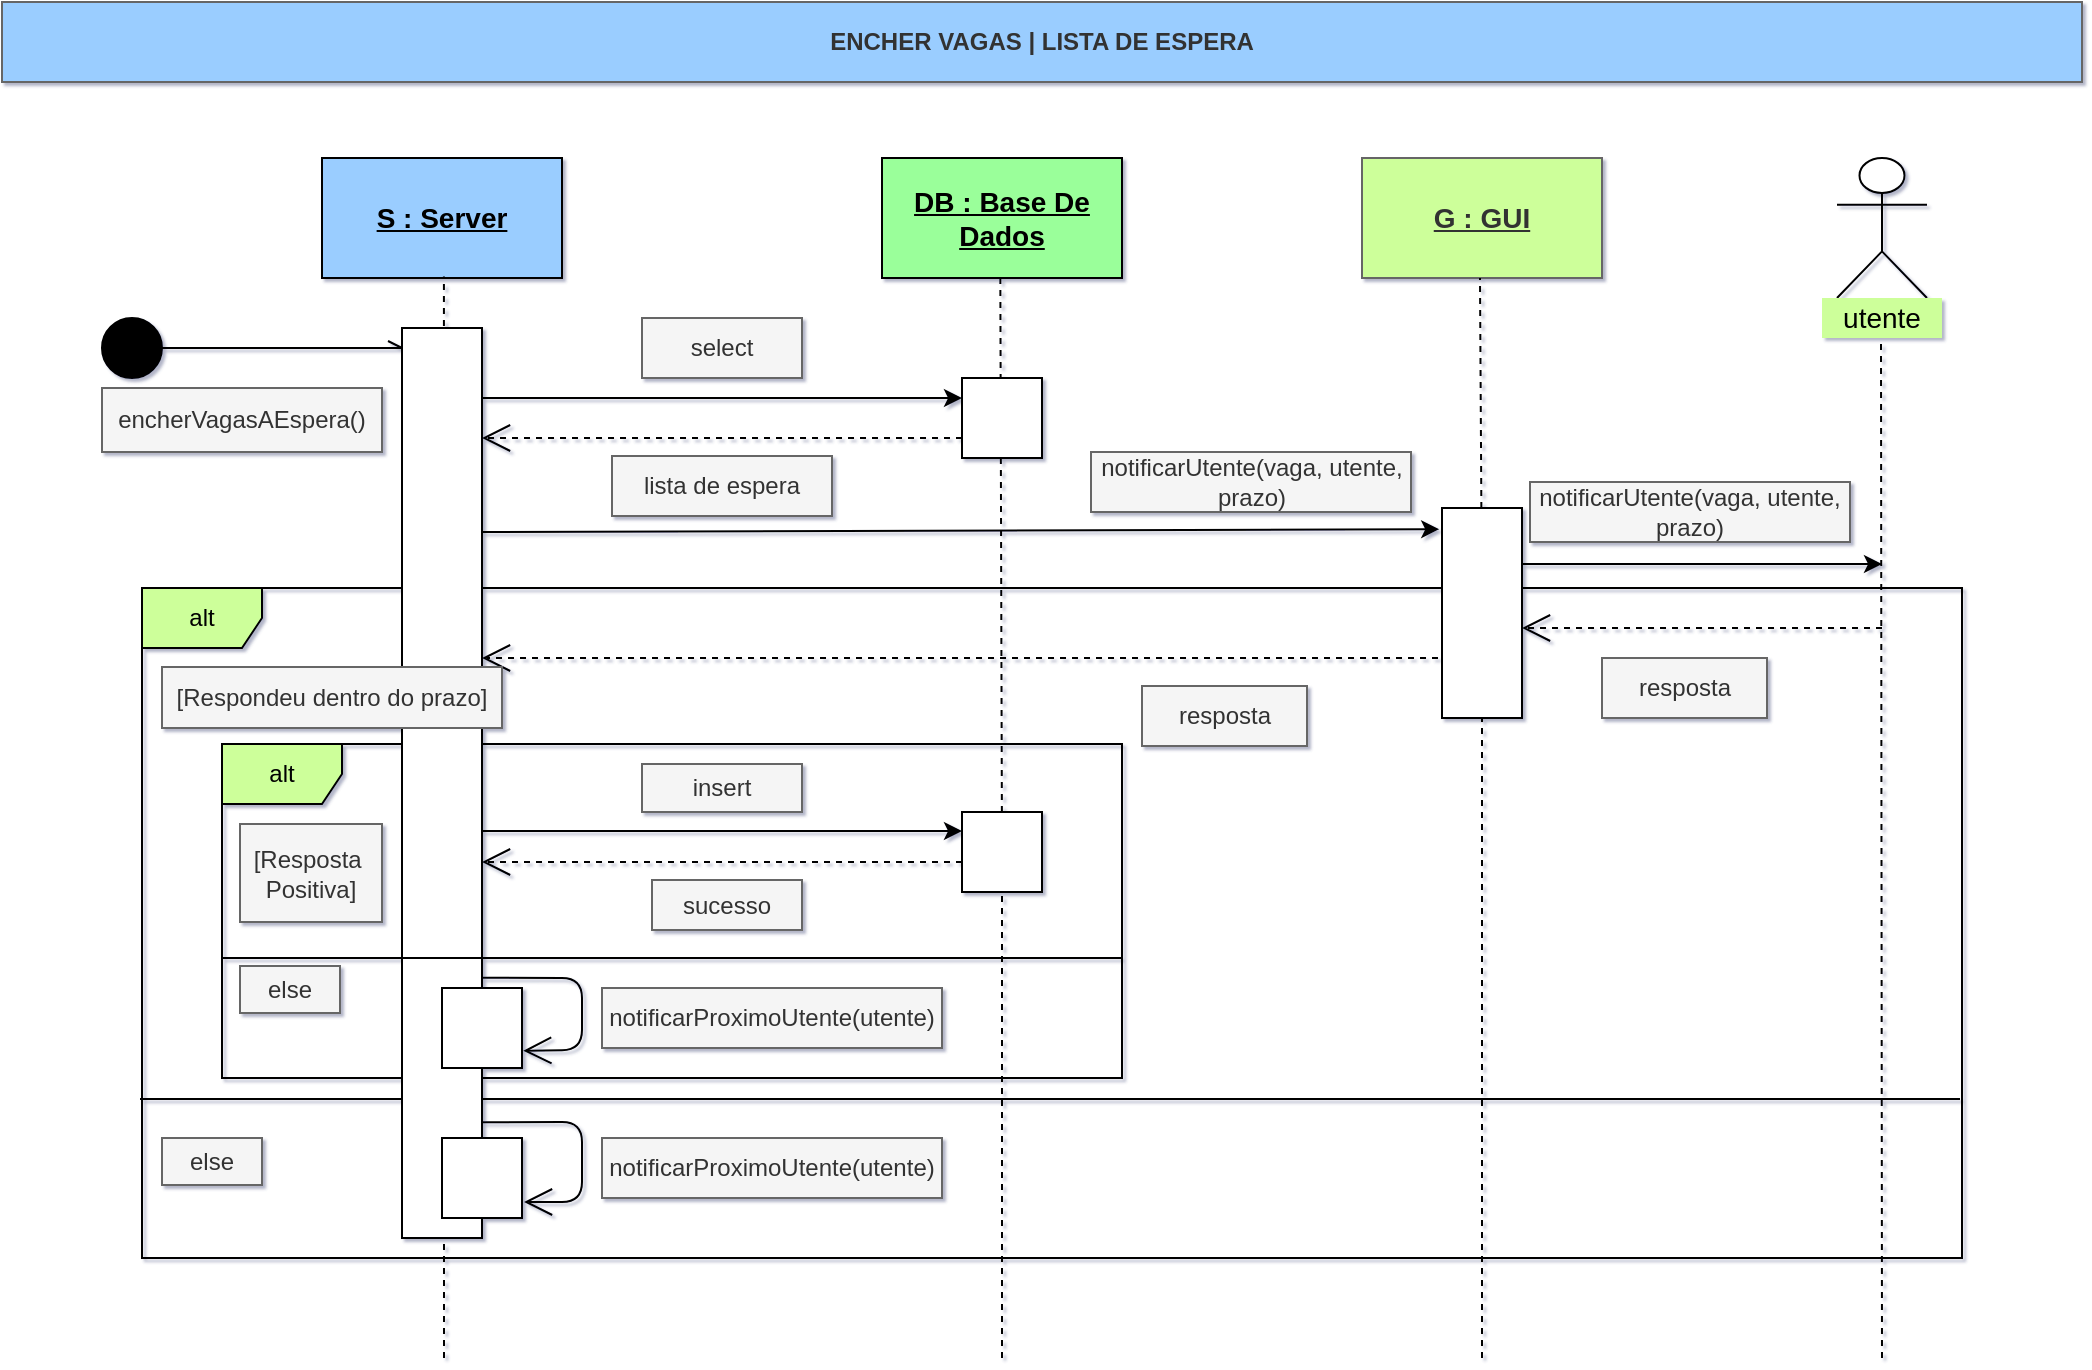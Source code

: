 <mxfile version="14.2.7" type="device"><diagram id="AsH_5SjAXSJHShSrWKoF" name="Page-1"><mxGraphModel dx="2207" dy="491" grid="1" gridSize="10" guides="1" tooltips="1" connect="0" arrows="1" fold="1" page="1" pageScale="1" pageWidth="1169" pageHeight="827" math="0" shadow="1"><root><mxCell id="0"/><mxCell id="1" parent="0"/><mxCell id="z1A5F202B353BqD62EE--32" value="alt" style="shape=umlFrame;whiteSpace=wrap;html=1;strokeColor=#000000;fillColor=#CDFF9A;" vertex="1" parent="1"><mxGeometry x="30" y="335" width="910" height="335" as="geometry"/></mxCell><mxCell id="z1A5F202B353BqD62EE--34" value="" style="line;strokeWidth=1;fillColor=none;align=left;verticalAlign=middle;spacingTop=-1;spacingLeft=3;spacingRight=3;rotatable=0;labelPosition=right;points=[];portConstraint=eastwest;" vertex="1" parent="1"><mxGeometry x="29" y="586.5" width="910" height="8" as="geometry"/></mxCell><mxCell id="z1A5F202B353BqD62EE--47" value="alt" style="shape=umlFrame;whiteSpace=wrap;html=1;strokeColor=#000000;fillColor=#CDFF9A;" vertex="1" parent="1"><mxGeometry x="70" y="413" width="450" height="167" as="geometry"/></mxCell><mxCell id="yt4L-jeNNCaIfQfXymkX-6" value="&lt;b&gt;ENCHER VAGAS | LISTA DE ESPERA&lt;/b&gt;" style="text;html=1;align=center;verticalAlign=middle;whiteSpace=wrap;rounded=0;strokeColor=#666666;fontColor=#333333;fillColor=#9ACDFF;" parent="1" vertex="1"><mxGeometry x="-40" y="42" width="1040" height="40" as="geometry"/></mxCell><mxCell id="tvffZK_oMYYl_4dd8lyw-10" value="&lt;font style=&quot;font-size: 14px&quot;&gt;&lt;u&gt;&lt;b&gt;G : GUI&lt;/b&gt;&lt;/u&gt;&lt;/font&gt;" style="rounded=0;whiteSpace=wrap;html=1;strokeColor=#666666;fontColor=#333333;fillColor=#CDFF9A;" parent="1" vertex="1"><mxGeometry x="640" y="120" width="120" height="60" as="geometry"/></mxCell><mxCell id="W52ST7gWvC9Ii1twbOVq-111" value="" style="endArrow=none;dashed=1;html=1;rounded=1;" parent="1" edge="1" source="z1A5F202B353BqD62EE--25"><mxGeometry width="50" height="50" relative="1" as="geometry"><mxPoint x="459" y="680" as="sourcePoint"/><mxPoint x="459.17" y="180" as="targetPoint"/></mxGeometry></mxCell><mxCell id="W52ST7gWvC9Ii1twbOVq-112" value="" style="endArrow=none;dashed=1;html=1;rounded=1;" parent="1" edge="1" source="z1A5F202B353BqD62EE--27"><mxGeometry width="50" height="50" relative="1" as="geometry"><mxPoint x="699" y="680" as="sourcePoint"/><mxPoint x="699" y="180" as="targetPoint"/></mxGeometry></mxCell><mxCell id="krT9wMDKRIHP58INxjv6-1" value="" style="shape=umlActor;verticalLabelPosition=bottom;verticalAlign=top;html=1;outlineConnect=0;" parent="1" vertex="1"><mxGeometry x="877.5" y="120" width="45" height="70" as="geometry"/></mxCell><mxCell id="Ow26kKRDhqm6Q-N4zCQ5-1" value="&lt;font style=&quot;font-size: 14px&quot;&gt;&lt;b&gt;&lt;u&gt;S : Server&lt;/u&gt;&lt;/b&gt;&lt;/font&gt;" style="rounded=0;whiteSpace=wrap;html=1;fillColor=#9ACDFF;" parent="1" vertex="1"><mxGeometry x="120" y="120" width="120" height="60" as="geometry"/></mxCell><mxCell id="Ow26kKRDhqm6Q-N4zCQ5-2" value="&lt;span style=&quot;font-size: 14px&quot;&gt;&lt;b&gt;&lt;u&gt;DB : Base De Dados&lt;/u&gt;&lt;/b&gt;&lt;/span&gt;" style="rounded=0;whiteSpace=wrap;html=1;fillColor=#9AFF9A;" parent="1" vertex="1"><mxGeometry x="400" y="120" width="120" height="60" as="geometry"/></mxCell><mxCell id="tvffZK_oMYYl_4dd8lyw-6" value="&lt;font style=&quot;font-size: 14px&quot;&gt;utente&lt;/font&gt;" style="text;html=1;align=center;verticalAlign=middle;whiteSpace=wrap;rounded=0;fillColor=#CDFF9A;" parent="1" vertex="1"><mxGeometry x="870" y="190" width="60" height="20" as="geometry"/></mxCell><mxCell id="z1A5F202B353BqD62EE--2" value="" style="endArrow=none;dashed=1;html=1;entryX=0.508;entryY=0.987;entryDx=0;entryDy=0;entryPerimeter=0;" edge="1" parent="1" target="Ow26kKRDhqm6Q-N4zCQ5-1"><mxGeometry width="50" height="50" relative="1" as="geometry"><mxPoint x="181" y="720" as="sourcePoint"/><mxPoint x="182.5" y="185" as="targetPoint"/></mxGeometry></mxCell><mxCell id="z1A5F202B353BqD62EE--3" value="" style="ellipse;whiteSpace=wrap;html=1;aspect=fixed;fillColor=#000000;" vertex="1" parent="1"><mxGeometry x="10" y="200" width="30" height="30" as="geometry"/></mxCell><mxCell id="z1A5F202B353BqD62EE--4" value="" style="endArrow=openAsync;html=1;endFill=0;" edge="1" parent="1" source="z1A5F202B353BqD62EE--3"><mxGeometry width="50" height="50" relative="1" as="geometry"><mxPoint x="480" y="275" as="sourcePoint"/><mxPoint x="160" y="215" as="targetPoint"/></mxGeometry></mxCell><mxCell id="z1A5F202B353BqD62EE--6" value="encherVagasAEspera()" style="text;html=1;strokeColor=#666666;align=center;verticalAlign=middle;whiteSpace=wrap;rounded=0;fillColor=#f5f5f5;fontColor=#333333;" vertex="1" parent="1"><mxGeometry x="10" y="235" width="140" height="32" as="geometry"/></mxCell><mxCell id="z1A5F202B353BqD62EE--7" value="" style="endArrow=classic;html=1;" edge="1" parent="1"><mxGeometry width="50" height="50" relative="1" as="geometry"><mxPoint x="200" y="240" as="sourcePoint"/><mxPoint x="440" y="240" as="targetPoint"/></mxGeometry></mxCell><mxCell id="z1A5F202B353BqD62EE--8" value="select" style="text;html=1;strokeColor=#666666;align=center;verticalAlign=middle;whiteSpace=wrap;rounded=0;fillColor=#f5f5f5;fontColor=#333333;" vertex="1" parent="1"><mxGeometry x="280" y="200" width="80" height="30" as="geometry"/></mxCell><mxCell id="z1A5F202B353BqD62EE--9" value="" style="endArrow=open;endFill=1;endSize=12;html=1;dashed=1;" edge="1" parent="1"><mxGeometry width="160" relative="1" as="geometry"><mxPoint x="440" y="260" as="sourcePoint"/><mxPoint x="200" y="260" as="targetPoint"/></mxGeometry></mxCell><mxCell id="z1A5F202B353BqD62EE--10" value="lista de espera" style="text;html=1;strokeColor=#666666;align=center;verticalAlign=middle;whiteSpace=wrap;rounded=0;fillColor=#f5f5f5;fontColor=#333333;" vertex="1" parent="1"><mxGeometry x="265" y="269" width="110" height="30" as="geometry"/></mxCell><mxCell id="z1A5F202B353BqD62EE--11" value="" style="endArrow=classic;html=1;entryX=-0.035;entryY=0.101;entryDx=0;entryDy=0;entryPerimeter=0;" edge="1" parent="1" target="z1A5F202B353BqD62EE--27"><mxGeometry width="50" height="50" relative="1" as="geometry"><mxPoint x="200" y="307" as="sourcePoint"/><mxPoint x="720" y="307" as="targetPoint"/></mxGeometry></mxCell><mxCell id="z1A5F202B353BqD62EE--12" value="" style="endArrow=none;dashed=1;html=1;rounded=1;" edge="1" parent="1"><mxGeometry width="50" height="50" relative="1" as="geometry"><mxPoint x="900" y="720" as="sourcePoint"/><mxPoint x="899.5" y="210" as="targetPoint"/></mxGeometry></mxCell><mxCell id="z1A5F202B353BqD62EE--13" value="notificarUtente(vaga, utente, prazo)" style="text;html=1;strokeColor=#666666;align=center;verticalAlign=middle;whiteSpace=wrap;rounded=0;fillColor=#f5f5f5;fontColor=#333333;" vertex="1" parent="1"><mxGeometry x="504.5" y="267" width="160" height="30" as="geometry"/></mxCell><mxCell id="z1A5F202B353BqD62EE--14" value="" style="endArrow=classic;html=1;" edge="1" parent="1"><mxGeometry width="50" height="50" relative="1" as="geometry"><mxPoint x="720" y="323" as="sourcePoint"/><mxPoint x="900" y="323" as="targetPoint"/></mxGeometry></mxCell><mxCell id="z1A5F202B353BqD62EE--16" value="" style="endArrow=open;endFill=1;endSize=12;html=1;dashed=1;" edge="1" parent="1"><mxGeometry width="160" relative="1" as="geometry"><mxPoint x="900" y="355" as="sourcePoint"/><mxPoint x="720" y="355" as="targetPoint"/></mxGeometry></mxCell><mxCell id="z1A5F202B353BqD62EE--17" value="resposta" style="text;html=1;strokeColor=#666666;align=center;verticalAlign=middle;whiteSpace=wrap;rounded=0;fillColor=#f5f5f5;fontColor=#333333;" vertex="1" parent="1"><mxGeometry x="760" y="370" width="82.5" height="30" as="geometry"/></mxCell><mxCell id="z1A5F202B353BqD62EE--18" value="" style="endArrow=open;endFill=1;endSize=12;html=1;dashed=1;" edge="1" parent="1"><mxGeometry width="160" relative="1" as="geometry"><mxPoint x="720" y="370" as="sourcePoint"/><mxPoint x="200" y="370" as="targetPoint"/></mxGeometry></mxCell><mxCell id="z1A5F202B353BqD62EE--19" value="resposta" style="text;html=1;strokeColor=#666666;align=center;verticalAlign=middle;whiteSpace=wrap;rounded=0;fillColor=#f5f5f5;fontColor=#333333;" vertex="1" parent="1"><mxGeometry x="530" y="384" width="82.5" height="30" as="geometry"/></mxCell><mxCell id="z1A5F202B353BqD62EE--20" value="" style="endArrow=classic;html=1;" edge="1" parent="1"><mxGeometry width="50" height="50" relative="1" as="geometry"><mxPoint x="200" y="456.5" as="sourcePoint"/><mxPoint x="440" y="456.5" as="targetPoint"/></mxGeometry></mxCell><mxCell id="z1A5F202B353BqD62EE--21" value="insert" style="text;html=1;strokeColor=#666666;align=center;verticalAlign=middle;whiteSpace=wrap;rounded=0;fillColor=#f5f5f5;fontColor=#333333;" vertex="1" parent="1"><mxGeometry x="280" y="423" width="80" height="24" as="geometry"/></mxCell><mxCell id="z1A5F202B353BqD62EE--22" value="" style="endArrow=open;endFill=1;endSize=12;html=1;dashed=1;" edge="1" parent="1"><mxGeometry width="160" relative="1" as="geometry"><mxPoint x="440" y="472" as="sourcePoint"/><mxPoint x="200" y="472" as="targetPoint"/></mxGeometry></mxCell><mxCell id="z1A5F202B353BqD62EE--23" value="sucesso" style="text;html=1;strokeColor=#666666;align=center;verticalAlign=middle;whiteSpace=wrap;rounded=0;fillColor=#f5f5f5;fontColor=#333333;" vertex="1" parent="1"><mxGeometry x="285" y="481" width="75" height="25" as="geometry"/></mxCell><mxCell id="z1A5F202B353BqD62EE--24" value="" style="rounded=0;whiteSpace=wrap;html=1;strokeColor=#000000;fillColor=#FFFFFF;" vertex="1" parent="1"><mxGeometry x="440" y="230" width="40" height="40" as="geometry"/></mxCell><mxCell id="z1A5F202B353BqD62EE--28" value="" style="endArrow=none;dashed=1;html=1;rounded=1;" edge="1" parent="1" target="z1A5F202B353BqD62EE--27"><mxGeometry width="50" height="50" relative="1" as="geometry"><mxPoint x="700" y="720" as="sourcePoint"/><mxPoint x="699" y="180" as="targetPoint"/></mxGeometry></mxCell><mxCell id="z1A5F202B353BqD62EE--29" value="" style="rounded=0;whiteSpace=wrap;html=1;strokeColor=#000000;fillColor=#FFFFFF;" vertex="1" parent="1"><mxGeometry x="160" y="205" width="40" height="455" as="geometry"/></mxCell><mxCell id="z1A5F202B353BqD62EE--31" value="notificarUtente(vaga, utente, prazo)" style="text;html=1;strokeColor=#666666;align=center;verticalAlign=middle;whiteSpace=wrap;rounded=0;fillColor=#f5f5f5;fontColor=#333333;" vertex="1" parent="1"><mxGeometry x="724" y="282" width="160" height="30" as="geometry"/></mxCell><mxCell id="z1A5F202B353BqD62EE--33" value="[Respondeu dentro do prazo]" style="text;html=1;strokeColor=#666666;align=center;verticalAlign=middle;whiteSpace=wrap;rounded=0;fillColor=#f5f5f5;fontColor=#333333;" vertex="1" parent="1"><mxGeometry x="40" y="374.5" width="170" height="30.5" as="geometry"/></mxCell><mxCell id="z1A5F202B353BqD62EE--27" value="" style="rounded=0;whiteSpace=wrap;html=1;strokeColor=#000000;fillColor=#FFFFFF;" vertex="1" parent="1"><mxGeometry x="680" y="295" width="40" height="105" as="geometry"/></mxCell><mxCell id="z1A5F202B353BqD62EE--36" value="else" style="text;html=1;strokeColor=#666666;align=center;verticalAlign=middle;whiteSpace=wrap;rounded=0;fillColor=#f5f5f5;fontColor=#333333;" vertex="1" parent="1"><mxGeometry x="40" y="610" width="50" height="23.5" as="geometry"/></mxCell><mxCell id="z1A5F202B353BqD62EE--37" value="" style="rounded=0;whiteSpace=wrap;html=1;strokeColor=#000000;fillColor=#FFFFFF;" vertex="1" parent="1"><mxGeometry x="180" y="610" width="40" height="40" as="geometry"/></mxCell><mxCell id="z1A5F202B353BqD62EE--41" value="" style="endArrow=open;endFill=1;endSize=12;html=1;exitX=0.99;exitY=0.855;exitDx=0;exitDy=0;exitPerimeter=0;entryX=1.025;entryY=0.85;entryDx=0;entryDy=0;entryPerimeter=0;" edge="1" parent="1"><mxGeometry width="160" relative="1" as="geometry"><mxPoint x="199.6" y="602.175" as="sourcePoint"/><mxPoint x="221" y="642" as="targetPoint"/><Array as="points"><mxPoint x="250" y="602"/><mxPoint x="250" y="642"/></Array></mxGeometry></mxCell><mxCell id="z1A5F202B353BqD62EE--46" value="notificarProximoUtente(utente)" style="text;html=1;strokeColor=#666666;align=center;verticalAlign=middle;whiteSpace=wrap;rounded=0;fillColor=#f5f5f5;fontColor=#333333;" vertex="1" parent="1"><mxGeometry x="260" y="610" width="170" height="30" as="geometry"/></mxCell><mxCell id="z1A5F202B353BqD62EE--48" value="[Resposta&amp;nbsp;&lt;br&gt;Positiva]" style="text;html=1;strokeColor=#666666;align=center;verticalAlign=middle;whiteSpace=wrap;rounded=0;fillColor=#f5f5f5;fontColor=#333333;" vertex="1" parent="1"><mxGeometry x="79" y="453" width="71" height="49" as="geometry"/></mxCell><mxCell id="z1A5F202B353BqD62EE--25" value="" style="rounded=0;whiteSpace=wrap;html=1;strokeColor=#000000;fillColor=#FFFFFF;" vertex="1" parent="1"><mxGeometry x="440" y="447" width="40" height="40" as="geometry"/></mxCell><mxCell id="z1A5F202B353BqD62EE--49" value="" style="endArrow=none;dashed=1;html=1;rounded=1;" edge="1" parent="1" target="z1A5F202B353BqD62EE--25"><mxGeometry width="50" height="50" relative="1" as="geometry"><mxPoint x="460" y="720" as="sourcePoint"/><mxPoint x="459.17" y="180" as="targetPoint"/></mxGeometry></mxCell><mxCell id="z1A5F202B353BqD62EE--52" value="" style="rounded=0;whiteSpace=wrap;html=1;strokeColor=#000000;fillColor=#FFFFFF;" vertex="1" parent="1"><mxGeometry x="180" y="535" width="40" height="40" as="geometry"/></mxCell><mxCell id="z1A5F202B353BqD62EE--53" value="" style="line;strokeWidth=1;fillColor=none;align=left;verticalAlign=middle;spacingTop=-1;spacingLeft=3;spacingRight=3;rotatable=0;labelPosition=right;points=[];portConstraint=eastwest;" vertex="1" parent="1"><mxGeometry x="70" y="516" width="450" height="8" as="geometry"/></mxCell><mxCell id="z1A5F202B353BqD62EE--55" value="" style="endArrow=open;endFill=1;endSize=12;html=1;exitX=1;exitY=0.714;exitDx=0;exitDy=0;exitPerimeter=0;entryX=1.015;entryY=0.785;entryDx=0;entryDy=0;entryPerimeter=0;" edge="1" parent="1" source="z1A5F202B353BqD62EE--29" target="z1A5F202B353BqD62EE--52"><mxGeometry width="160" relative="1" as="geometry"><mxPoint x="290" y="510" as="sourcePoint"/><mxPoint x="450" y="510" as="targetPoint"/><Array as="points"><mxPoint x="250" y="530"/><mxPoint x="250" y="566"/></Array></mxGeometry></mxCell><mxCell id="z1A5F202B353BqD62EE--56" value="notificarProximoUtente(utente)" style="text;html=1;strokeColor=#666666;align=center;verticalAlign=middle;whiteSpace=wrap;rounded=0;fillColor=#f5f5f5;fontColor=#333333;" vertex="1" parent="1"><mxGeometry x="260" y="535" width="170" height="30" as="geometry"/></mxCell><mxCell id="z1A5F202B353BqD62EE--57" value="else" style="text;html=1;strokeColor=#666666;align=center;verticalAlign=middle;whiteSpace=wrap;rounded=0;fillColor=#f5f5f5;fontColor=#333333;" vertex="1" parent="1"><mxGeometry x="79" y="524" width="50" height="23.5" as="geometry"/></mxCell></root></mxGraphModel></diagram></mxfile>